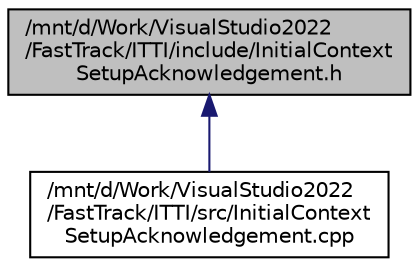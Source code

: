 digraph "/mnt/d/Work/VisualStudio2022/FastTrack/ITTI/include/InitialContextSetupAcknowledgement.h"
{
 // LATEX_PDF_SIZE
  edge [fontname="Helvetica",fontsize="10",labelfontname="Helvetica",labelfontsize="10"];
  node [fontname="Helvetica",fontsize="10",shape=record];
  Node1 [label="/mnt/d/Work/VisualStudio2022\l/FastTrack/ITTI/include/InitialContext\lSetupAcknowledgement.h",height=0.2,width=0.4,color="black", fillcolor="grey75", style="filled", fontcolor="black",tooltip="Struct handler of \"vran::rrc_cu::lte::InitialContextSetupAcknowledgement\" struct."];
  Node1 -> Node2 [dir="back",color="midnightblue",fontsize="10",style="solid",fontname="Helvetica"];
  Node2 [label="/mnt/d/Work/VisualStudio2022\l/FastTrack/ITTI/src/InitialContext\lSetupAcknowledgement.cpp",height=0.2,width=0.4,color="black", fillcolor="white", style="filled",URL="$InitialContextSetupAcknowledgement_8cpp.html",tooltip="Realization of \"vran::rrc_cu::lte::InitialContextSetupAcknowledgement\" struct handler."];
}
